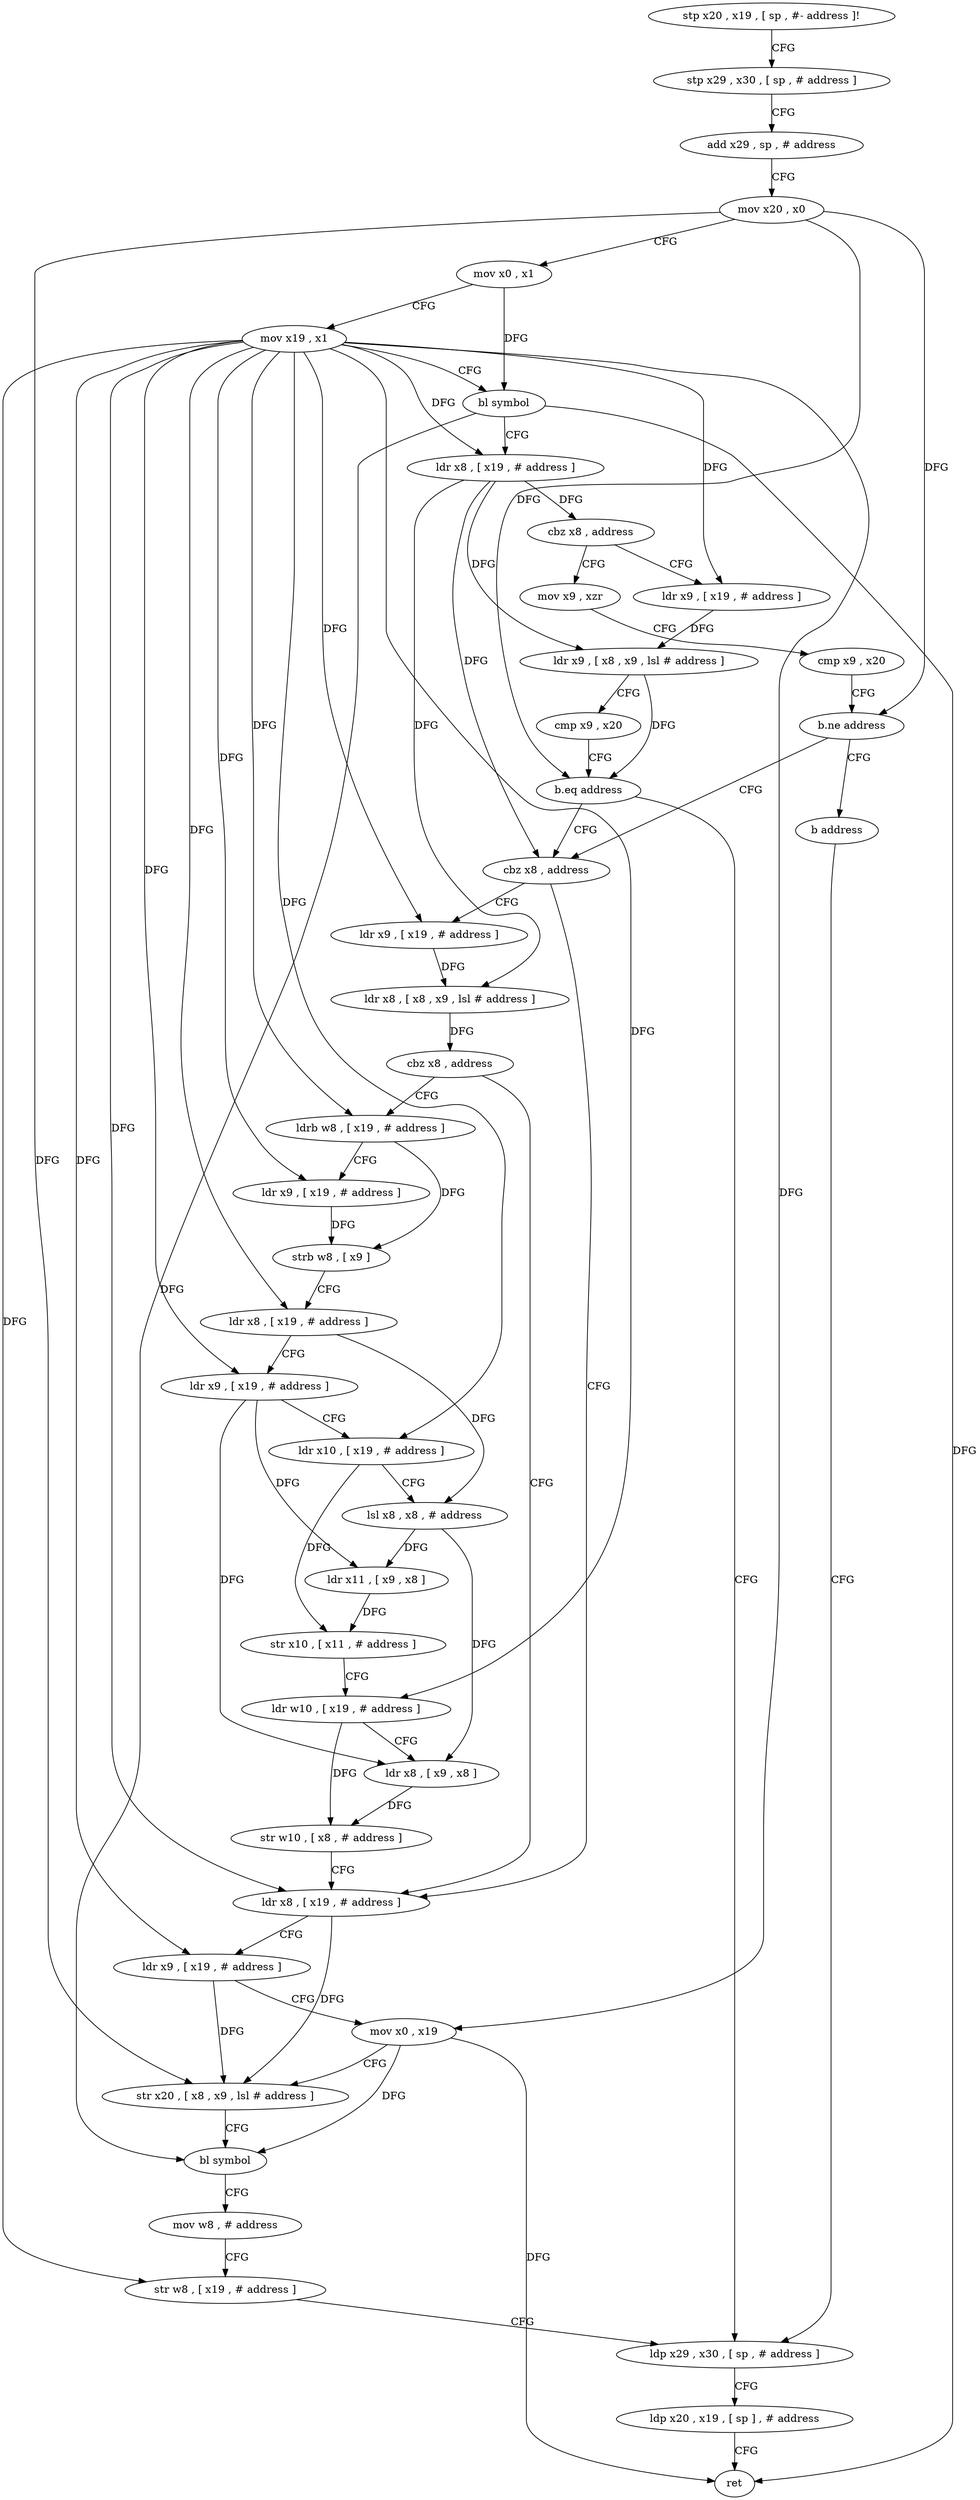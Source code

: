 digraph "func" {
"116588" [label = "stp x20 , x19 , [ sp , #- address ]!" ]
"116592" [label = "stp x29 , x30 , [ sp , # address ]" ]
"116596" [label = "add x29 , sp , # address" ]
"116600" [label = "mov x20 , x0" ]
"116604" [label = "mov x0 , x1" ]
"116608" [label = "mov x19 , x1" ]
"116612" [label = "bl symbol" ]
"116616" [label = "ldr x8 , [ x19 , # address ]" ]
"116620" [label = "cbz x8 , address" ]
"116744" [label = "mov x9 , xzr" ]
"116624" [label = "ldr x9 , [ x19 , # address ]" ]
"116748" [label = "cmp x9 , x20" ]
"116752" [label = "b.ne address" ]
"116640" [label = "cbz x8 , address" ]
"116756" [label = "b address" ]
"116628" [label = "ldr x9 , [ x8 , x9 , lsl # address ]" ]
"116632" [label = "cmp x9 , x20" ]
"116636" [label = "b.eq address" ]
"116732" [label = "ldp x29 , x30 , [ sp , # address ]" ]
"116704" [label = "ldr x8 , [ x19 , # address ]" ]
"116644" [label = "ldr x9 , [ x19 , # address ]" ]
"116736" [label = "ldp x20 , x19 , [ sp ] , # address" ]
"116740" [label = "ret" ]
"116708" [label = "ldr x9 , [ x19 , # address ]" ]
"116712" [label = "mov x0 , x19" ]
"116716" [label = "str x20 , [ x8 , x9 , lsl # address ]" ]
"116720" [label = "bl symbol" ]
"116724" [label = "mov w8 , # address" ]
"116728" [label = "str w8 , [ x19 , # address ]" ]
"116648" [label = "ldr x8 , [ x8 , x9 , lsl # address ]" ]
"116652" [label = "cbz x8 , address" ]
"116656" [label = "ldrb w8 , [ x19 , # address ]" ]
"116660" [label = "ldr x9 , [ x19 , # address ]" ]
"116664" [label = "strb w8 , [ x9 ]" ]
"116668" [label = "ldr x8 , [ x19 , # address ]" ]
"116672" [label = "ldr x9 , [ x19 , # address ]" ]
"116676" [label = "ldr x10 , [ x19 , # address ]" ]
"116680" [label = "lsl x8 , x8 , # address" ]
"116684" [label = "ldr x11 , [ x9 , x8 ]" ]
"116688" [label = "str x10 , [ x11 , # address ]" ]
"116692" [label = "ldr w10 , [ x19 , # address ]" ]
"116696" [label = "ldr x8 , [ x9 , x8 ]" ]
"116700" [label = "str w10 , [ x8 , # address ]" ]
"116588" -> "116592" [ label = "CFG" ]
"116592" -> "116596" [ label = "CFG" ]
"116596" -> "116600" [ label = "CFG" ]
"116600" -> "116604" [ label = "CFG" ]
"116600" -> "116752" [ label = "DFG" ]
"116600" -> "116636" [ label = "DFG" ]
"116600" -> "116716" [ label = "DFG" ]
"116604" -> "116608" [ label = "CFG" ]
"116604" -> "116612" [ label = "DFG" ]
"116608" -> "116612" [ label = "CFG" ]
"116608" -> "116616" [ label = "DFG" ]
"116608" -> "116624" [ label = "DFG" ]
"116608" -> "116704" [ label = "DFG" ]
"116608" -> "116708" [ label = "DFG" ]
"116608" -> "116712" [ label = "DFG" ]
"116608" -> "116728" [ label = "DFG" ]
"116608" -> "116644" [ label = "DFG" ]
"116608" -> "116656" [ label = "DFG" ]
"116608" -> "116660" [ label = "DFG" ]
"116608" -> "116668" [ label = "DFG" ]
"116608" -> "116672" [ label = "DFG" ]
"116608" -> "116676" [ label = "DFG" ]
"116608" -> "116692" [ label = "DFG" ]
"116612" -> "116616" [ label = "CFG" ]
"116612" -> "116740" [ label = "DFG" ]
"116612" -> "116720" [ label = "DFG" ]
"116616" -> "116620" [ label = "DFG" ]
"116616" -> "116628" [ label = "DFG" ]
"116616" -> "116640" [ label = "DFG" ]
"116616" -> "116648" [ label = "DFG" ]
"116620" -> "116744" [ label = "CFG" ]
"116620" -> "116624" [ label = "CFG" ]
"116744" -> "116748" [ label = "CFG" ]
"116624" -> "116628" [ label = "DFG" ]
"116748" -> "116752" [ label = "CFG" ]
"116752" -> "116640" [ label = "CFG" ]
"116752" -> "116756" [ label = "CFG" ]
"116640" -> "116704" [ label = "CFG" ]
"116640" -> "116644" [ label = "CFG" ]
"116756" -> "116732" [ label = "CFG" ]
"116628" -> "116632" [ label = "CFG" ]
"116628" -> "116636" [ label = "DFG" ]
"116632" -> "116636" [ label = "CFG" ]
"116636" -> "116732" [ label = "CFG" ]
"116636" -> "116640" [ label = "CFG" ]
"116732" -> "116736" [ label = "CFG" ]
"116704" -> "116708" [ label = "CFG" ]
"116704" -> "116716" [ label = "DFG" ]
"116644" -> "116648" [ label = "DFG" ]
"116736" -> "116740" [ label = "CFG" ]
"116708" -> "116712" [ label = "CFG" ]
"116708" -> "116716" [ label = "DFG" ]
"116712" -> "116716" [ label = "CFG" ]
"116712" -> "116740" [ label = "DFG" ]
"116712" -> "116720" [ label = "DFG" ]
"116716" -> "116720" [ label = "CFG" ]
"116720" -> "116724" [ label = "CFG" ]
"116724" -> "116728" [ label = "CFG" ]
"116728" -> "116732" [ label = "CFG" ]
"116648" -> "116652" [ label = "DFG" ]
"116652" -> "116704" [ label = "CFG" ]
"116652" -> "116656" [ label = "CFG" ]
"116656" -> "116660" [ label = "CFG" ]
"116656" -> "116664" [ label = "DFG" ]
"116660" -> "116664" [ label = "DFG" ]
"116664" -> "116668" [ label = "CFG" ]
"116668" -> "116672" [ label = "CFG" ]
"116668" -> "116680" [ label = "DFG" ]
"116672" -> "116676" [ label = "CFG" ]
"116672" -> "116684" [ label = "DFG" ]
"116672" -> "116696" [ label = "DFG" ]
"116676" -> "116680" [ label = "CFG" ]
"116676" -> "116688" [ label = "DFG" ]
"116680" -> "116684" [ label = "DFG" ]
"116680" -> "116696" [ label = "DFG" ]
"116684" -> "116688" [ label = "DFG" ]
"116688" -> "116692" [ label = "CFG" ]
"116692" -> "116696" [ label = "CFG" ]
"116692" -> "116700" [ label = "DFG" ]
"116696" -> "116700" [ label = "DFG" ]
"116700" -> "116704" [ label = "CFG" ]
}

